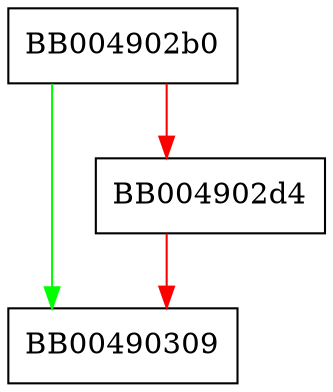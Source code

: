 digraph SSL_CTX_set_default_verify_file {
  node [shape="box"];
  graph [splines=ortho];
  BB004902b0 -> BB00490309 [color="green"];
  BB004902b0 -> BB004902d4 [color="red"];
  BB004902d4 -> BB00490309 [color="red"];
}